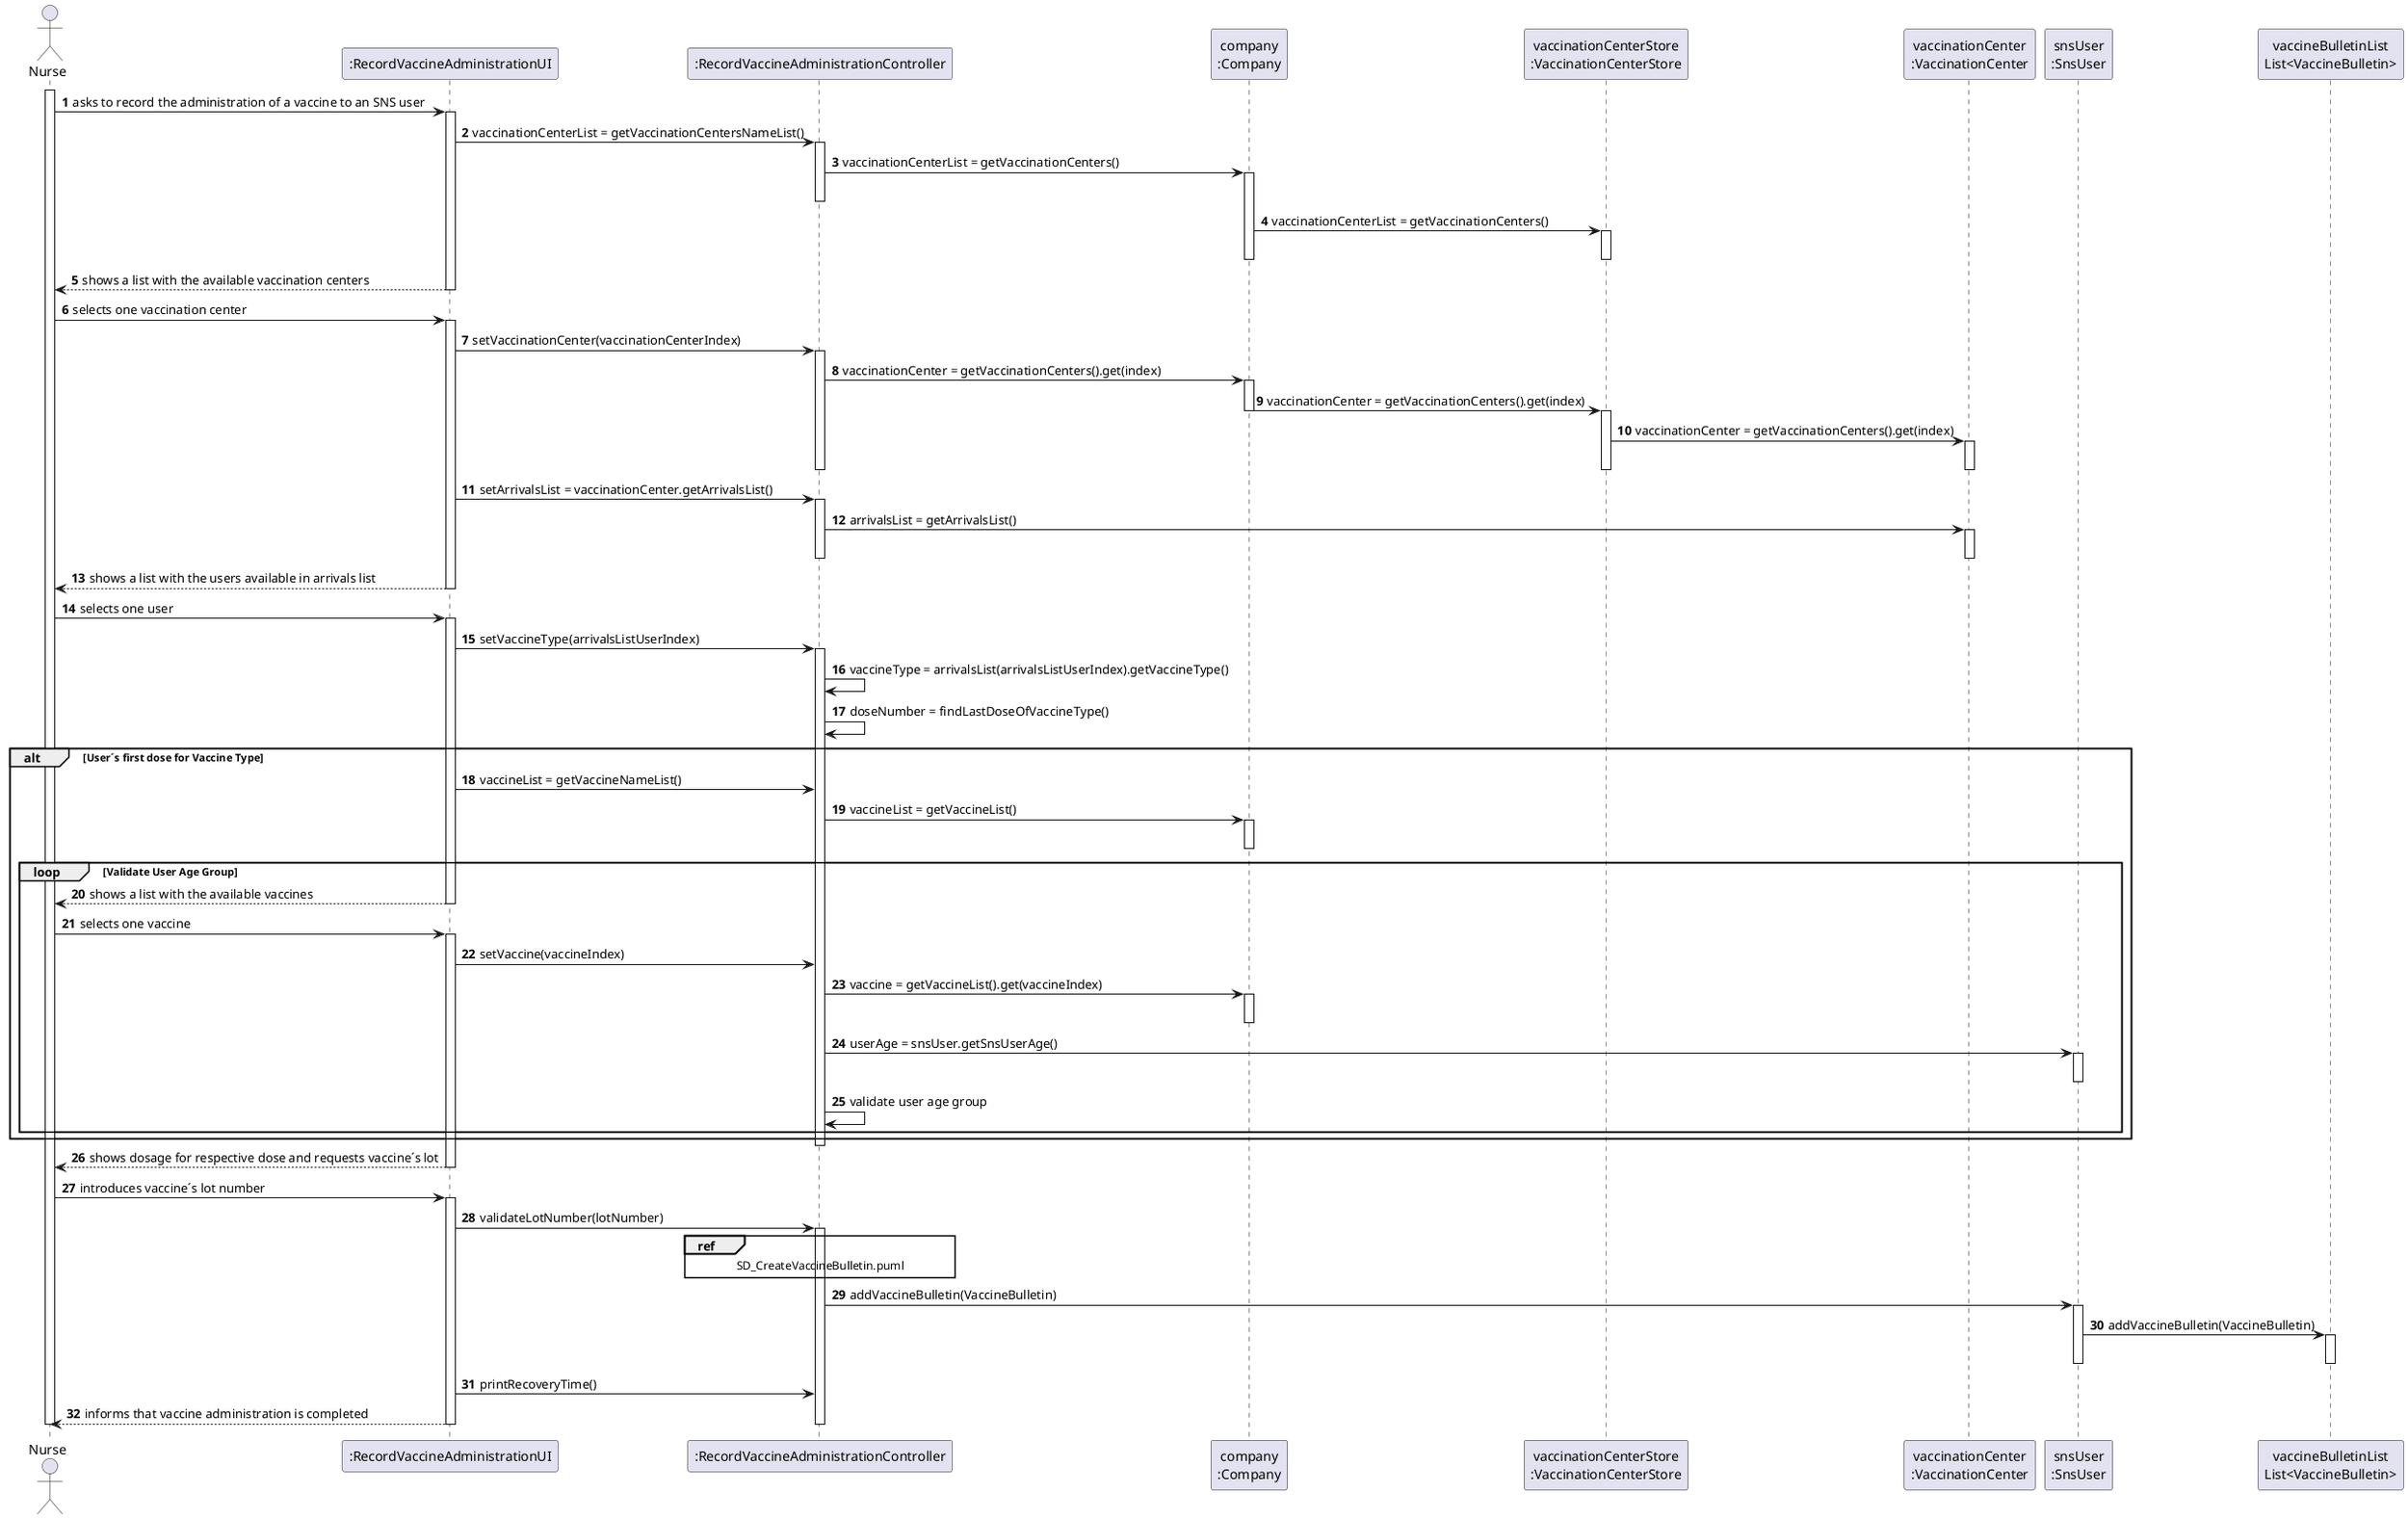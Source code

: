 @startuml

autonumber

actor Nurse as N

participant ":RecordVaccineAdministrationUI" as UI
participant ":RecordVaccineAdministrationController" as CTRL
participant "company\n:Company" as C
participant "vaccinationCenterStore\n:VaccinationCenterStore" as VS
participant "vaccinationCenter\n:VaccinationCenter" as VC
participant "snsUser\n:SnsUser" as SU
participant "vaccineBulletinList\nList<VaccineBulletin>" as L

activate N
N -> UI : asks to record the administration of a vaccine to an SNS user
activate UI

UI -> CTRL : vaccinationCenterList = getVaccinationCentersNameList()
activate CTRL
CTRL -> C : vaccinationCenterList = getVaccinationCenters()
activate C
deactivate CTRL
C -> VS : vaccinationCenterList = getVaccinationCenters()
activate VS
deactivate VS
deactivate C
UI --> N : shows a list with the available vaccination centers
deactivate UI

N -> UI : selects one vaccination center
activate UI
UI -> CTRL : setVaccinationCenter(vaccinationCenterIndex)
activate CTRL
CTRL -> C : vaccinationCenter = getVaccinationCenters().get(index)
activate C
C -> VS : vaccinationCenter = getVaccinationCenters().get(index)
deactivate C
activate VS
VS -> VC : vaccinationCenter = getVaccinationCenters().get(index)
activate VC
deactivate VC
deactivate VS
deactivate CTRL

UI -> CTRL : setArrivalsList = vaccinationCenter.getArrivalsList()
activate CTRL
CTRL -> VC : arrivalsList = getArrivalsList()

activate VC
deactivate VC
deactivate CTRL

 UI --> N : shows a list with the users available in arrivals list
deactivate UI
N -> UI : selects one user

activate UI
UI -> CTRL : setVaccineType(arrivalsListUserIndex)
activate CTRL
CTRL -> CTRL : vaccineType = arrivalsList(arrivalsListUserIndex).getVaccineType()
CTRL -> CTRL : doseNumber = findLastDoseOfVaccineType()
alt User´s first dose for Vaccine Type
UI -> CTRL : vaccineList = getVaccineNameList()
CTRL -> C : vaccineList = getVaccineList()
activate C
deactivate C
loop Validate User Age Group
UI --> N : shows a list with the available vaccines
deactivate UI
N -> UI : selects one vaccine
activate UI
UI -> CTRL : setVaccine(vaccineIndex)
CTRL -> C : vaccine = getVaccineList().get(vaccineIndex)
activate C
deactivate C
CTRL -> SU : userAge = snsUser.getSnsUserAge()
activate SU
deactivate SU
CTRL -> CTRL : validate user age group
end
end
deactivate CTRL
UI --> N : shows dosage for respective dose and requests vaccine´s lot
deactivate UI
N -> UI : introduces vaccine´s lot number
activate UI

UI -> CTRL : validateLotNumber(lotNumber)
activate CTRL

ref over CTRL : SD_CreateVaccineBulletin.puml


CTRL -> SU : addVaccineBulletin(VaccineBulletin)
activate SU

SU -> L : addVaccineBulletin(VaccineBulletin)
activate L
deactivate L
deactivate SU
UI -> CTRL : printRecoveryTime()

UI --> N : informs that vaccine administration is completed


deactivate CTRL
deactivate UI
deactivate N
@enduml